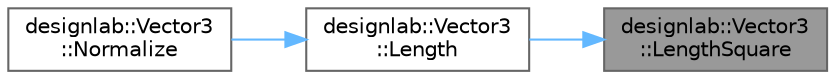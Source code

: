 digraph "designlab::Vector3::LengthSquare"
{
 // LATEX_PDF_SIZE
  bgcolor="transparent";
  edge [fontname=Helvetica,fontsize=10,labelfontname=Helvetica,labelfontsize=10];
  node [fontname=Helvetica,fontsize=10,shape=box,height=0.2,width=0.4];
  rankdir="RL";
  Node1 [id="Node000001",label="designlab::Vector3\l::LengthSquare",height=0.2,width=0.4,color="gray40", fillcolor="grey60", style="filled", fontcolor="black",tooltip="ベクトルの長さの2乗を返す．sqrt(ルートの計算)がまぁまぁ重いのでこっちを使えるなら使うべき．"];
  Node1 -> Node2 [id="edge1_Node000001_Node000002",dir="back",color="steelblue1",style="solid",tooltip=" "];
  Node2 [id="Node000002",label="designlab::Vector3\l::Length",height=0.2,width=0.4,color="grey40", fillcolor="white", style="filled",URL="$structdesignlab_1_1_vector3.html#a1a64cf59595f7a858075f4899815f66a",tooltip="ベクトルの長さを返す．sqrt(ルートの計算)がまぁまぁ重いので，lengthSquareでいいならそっちを使うべき．"];
  Node2 -> Node3 [id="edge2_Node000002_Node000003",dir="back",color="steelblue1",style="solid",tooltip=" "];
  Node3 [id="Node000003",label="designlab::Vector3\l::Normalize",height=0.2,width=0.4,color="grey40", fillcolor="white", style="filled",URL="$structdesignlab_1_1_vector3.html#a336c7e65ab89217e0a996b0700e050be",tooltip="単位ベクトルを返す．normalizeとは，ベクトルを正規化（単位ベクトルに変換）する操作を表す．   絶対値が0のベクトルの場合，そのまま0ベクトルを返す．"];
}
